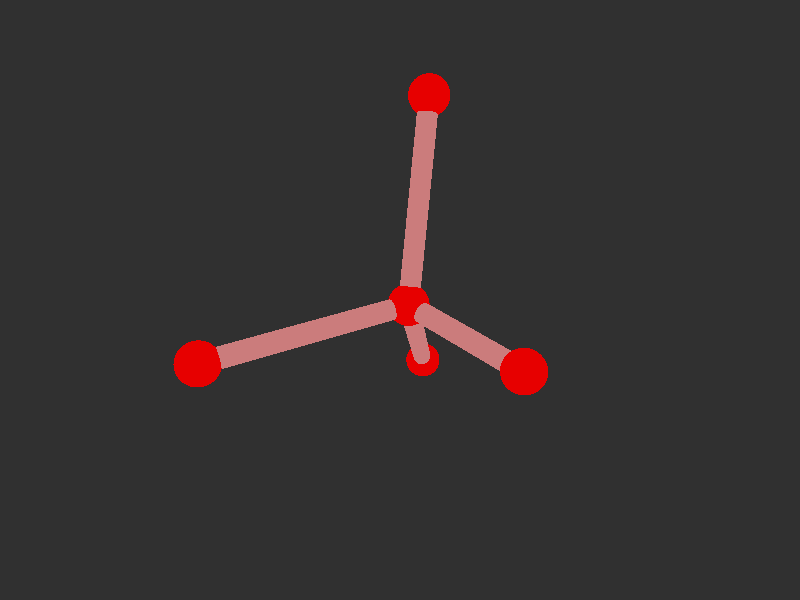 #version 3.7; 
    global_settings { assumed_gamma 1.0 }
    

    camera {
    location  <20, 20, 20>
    right     x*image_width/image_height
    look_at   <0, 0, 0>
    angle 58
    }

    background { color rgb<1,1,1>*0.03 }


    light_source { <-20, 30, -25> color red 0.6 green 0.6 blue 0.6 }
    light_source { < 20, 30, -25> color red 0.6 green 0.6 blue 0.6 }
    
    #declare m = 1;
    union {

    union {
    sphere { m*<-2.969132673655529e-18,-2.3325627970050015e-18,0.5764286513235835>, 1 }        
    sphere {  m*<-4.3686332899095875e-18,-4.95413439196775e-18,7.377428651323605>, 1 }
    sphere {  m*<9.428090415820634,-1.4346159916624352e-18,-2.75690468200975>, 1 }
    sphere {  m*<-4.714045207910317,8.16496580927726,-2.75690468200975>, 1}
    sphere { m*<-4.714045207910317,-8.16496580927726,-2.75690468200975>, 1 }    

        pigment { color rgb<0.8,0,0>  }
    finish { ambient 0.1 diffuse 0.7 phong 1 }
    }    
    union {
    cylinder { m*<-4.3686332899095875e-18,-4.95413439196775e-18,7.377428651323605>, <-2.969132673655529e-18,-2.3325627970050015e-18,0.5764286513235835>, 0.5 }
    cylinder { m*<9.428090415820634,-1.4346159916624352e-18,-2.75690468200975>, <-2.969132673655529e-18,-2.3325627970050015e-18,0.5764286513235835>, 0.5}
    cylinder { m*<-4.714045207910317,8.16496580927726,-2.75690468200975>, <-2.969132673655529e-18,-2.3325627970050015e-18,0.5764286513235835>, 0.5 }
    cylinder {  m*<-4.714045207910317,-8.16496580927726,-2.75690468200975>, <-2.969132673655529e-18,-2.3325627970050015e-18,0.5764286513235835>, 0.5}

    pigment { color rgb<0.6,.2,.2>  }
    finish { ambient 0.1 diffuse 0.7 phong 1 }    
    }
    
    // rotate <0, 0, 0>
    }
    #version 3.7; 
    global_settings { assumed_gamma 1.0 }
    

    camera {
    location  <20, 20, 20>
    right     x*image_width/image_height
    look_at   <0, 0, 0>
    angle 58
    }

    background { color rgb<1,1,1>*0.03 }


    light_source { <-20, 30, -25> color red 0.6 green 0.6 blue 0.6 }
    light_source { < 20, 30, -25> color red 0.6 green 0.6 blue 0.6 }
    
    #declare m = 1;
    union {

    union {
    sphere { m*<-2.969132673655529e-18,-2.3325627970050015e-18,0.5764286513235835>, 1 }        
    sphere {  m*<-4.3686332899095875e-18,-4.95413439196775e-18,7.377428651323605>, 1 }
    sphere {  m*<9.428090415820634,-1.4346159916624352e-18,-2.75690468200975>, 1 }
    sphere {  m*<-4.714045207910317,8.16496580927726,-2.75690468200975>, 1}
    sphere { m*<-4.714045207910317,-8.16496580927726,-2.75690468200975>, 1 }    

        pigment { color rgb<0.8,0,0>  }
    finish { ambient 0.1 diffuse 0.7 phong 1 }
    }    
    union {
    cylinder { m*<-4.3686332899095875e-18,-4.95413439196775e-18,7.377428651323605>, <-2.969132673655529e-18,-2.3325627970050015e-18,0.5764286513235835>, 0.5 }
    cylinder { m*<9.428090415820634,-1.4346159916624352e-18,-2.75690468200975>, <-2.969132673655529e-18,-2.3325627970050015e-18,0.5764286513235835>, 0.5}
    cylinder { m*<-4.714045207910317,8.16496580927726,-2.75690468200975>, <-2.969132673655529e-18,-2.3325627970050015e-18,0.5764286513235835>, 0.5 }
    cylinder {  m*<-4.714045207910317,-8.16496580927726,-2.75690468200975>, <-2.969132673655529e-18,-2.3325627970050015e-18,0.5764286513235835>, 0.5}

    pigment { color rgb<0.6,.2,.2>  }
    finish { ambient 0.1 diffuse 0.7 phong 1 }    
    }
    
    // rotate <0, 0, 0>
    }
    